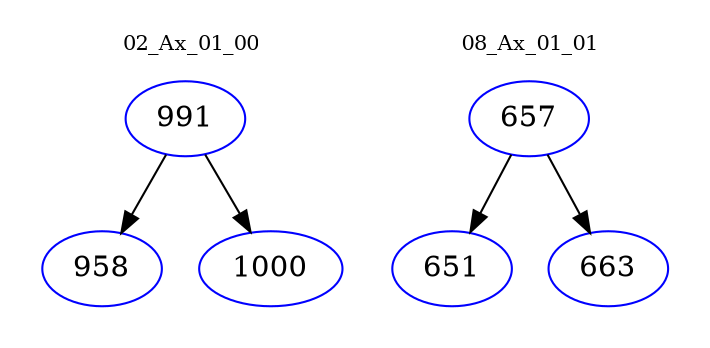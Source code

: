 digraph{
subgraph cluster_0 {
color = white
label = "02_Ax_01_00";
fontsize=10;
T0_991 [label="991", color="blue"]
T0_991 -> T0_958 [color="black"]
T0_958 [label="958", color="blue"]
T0_991 -> T0_1000 [color="black"]
T0_1000 [label="1000", color="blue"]
}
subgraph cluster_1 {
color = white
label = "08_Ax_01_01";
fontsize=10;
T1_657 [label="657", color="blue"]
T1_657 -> T1_651 [color="black"]
T1_651 [label="651", color="blue"]
T1_657 -> T1_663 [color="black"]
T1_663 [label="663", color="blue"]
}
}
